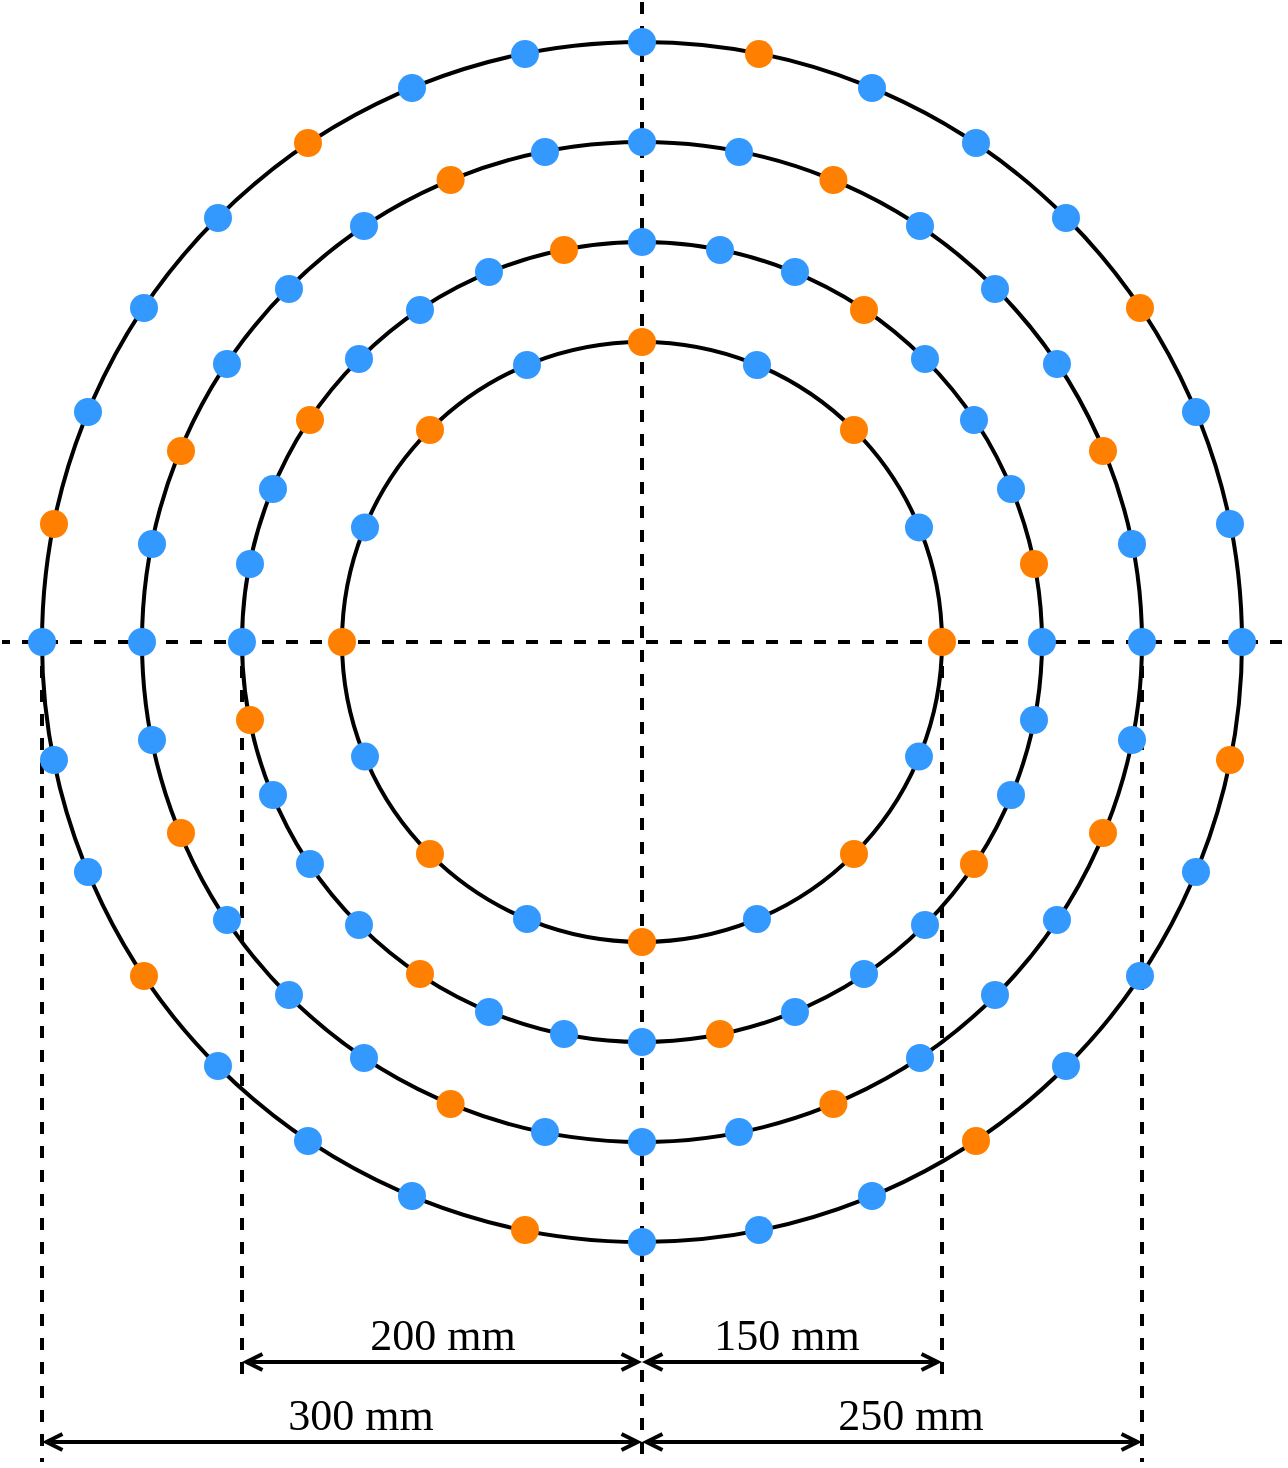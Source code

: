 <mxfile version="20.3.0" type="device"><diagram id="b05vfsMm_Xn65bhRm-nl" name="Seite-1"><mxGraphModel dx="2545" dy="2190" grid="1" gridSize="10" guides="1" tooltips="1" connect="1" arrows="1" fold="1" page="1" pageScale="1" pageWidth="827" pageHeight="1169" math="0" shadow="0"><root><mxCell id="0"/><mxCell id="1" parent="0"/><mxCell id="gY_lOn8LVznqmPZopDW3-235" value="" style="endArrow=none;html=1;rounded=0;dashed=1;strokeWidth=2;fontFamily=Times New Roman;fontSize=22;spacing=0;jumpSize=10;perimeterSpacing=3;" parent="1" edge="1"><mxGeometry width="50" height="50" relative="1" as="geometry"><mxPoint x="320" as="sourcePoint"/><mxPoint x="-320" as="targetPoint"/></mxGeometry></mxCell><mxCell id="gY_lOn8LVznqmPZopDW3-227" value="" style="endArrow=none;html=1;rounded=0;dashed=1;strokeWidth=2;" parent="1" edge="1"><mxGeometry width="50" height="50" relative="1" as="geometry"><mxPoint x="250" y="-2.274e-13" as="sourcePoint"/><mxPoint x="250" y="410" as="targetPoint"/></mxGeometry></mxCell><mxCell id="gY_lOn8LVznqmPZopDW3-231" value="" style="endArrow=none;html=1;rounded=0;dashed=1;strokeWidth=2;" parent="1" edge="1"><mxGeometry width="50" height="50" relative="1" as="geometry"><mxPoint x="-300" as="sourcePoint"/><mxPoint x="-300" y="410" as="targetPoint"/></mxGeometry></mxCell><mxCell id="gY_lOn8LVznqmPZopDW3-224" value="" style="endArrow=none;html=1;rounded=0;dashed=1;strokeWidth=2;" parent="1" edge="1"><mxGeometry width="50" height="50" relative="1" as="geometry"><mxPoint x="-200" as="sourcePoint"/><mxPoint x="-200" y="370" as="targetPoint"/></mxGeometry></mxCell><mxCell id="gY_lOn8LVznqmPZopDW3-221" value="" style="endArrow=none;html=1;rounded=0;dashed=1;strokeWidth=2;" parent="1" edge="1"><mxGeometry width="50" height="50" relative="1" as="geometry"><mxPoint x="150" y="-2.274e-13" as="sourcePoint"/><mxPoint x="150" y="370" as="targetPoint"/></mxGeometry></mxCell><mxCell id="gY_lOn8LVznqmPZopDW3-220" value="" style="endArrow=none;html=1;rounded=0;dashed=1;strokeWidth=2;" parent="1" edge="1"><mxGeometry width="50" height="50" relative="1" as="geometry"><mxPoint y="-320" as="sourcePoint"/><mxPoint y="410" as="targetPoint"/></mxGeometry></mxCell><mxCell id="gY_lOn8LVznqmPZopDW3-222" value="" style="endArrow=open;startArrow=open;html=1;rounded=0;startFill=0;endFill=0;strokeWidth=2;" parent="1" edge="1"><mxGeometry width="50" height="50" relative="1" as="geometry"><mxPoint y="360" as="sourcePoint"/><mxPoint x="150" y="360" as="targetPoint"/></mxGeometry></mxCell><mxCell id="gY_lOn8LVznqmPZopDW3-223" value="150 mm" style="text;html=1;align=center;verticalAlign=middle;resizable=0;points=[];autosize=1;strokeColor=none;fillColor=none;fontFamily=Times New Roman;fontSize=22;" parent="1" vertex="1"><mxGeometry x="22" y="327" width="100" height="40" as="geometry"/></mxCell><mxCell id="gY_lOn8LVznqmPZopDW3-225" value="" style="endArrow=open;startArrow=open;html=1;rounded=0;startFill=0;endFill=0;strokeWidth=2;" parent="1" edge="1"><mxGeometry width="50" height="50" relative="1" as="geometry"><mxPoint x="-200" y="360" as="sourcePoint"/><mxPoint x="2.274e-13" y="360" as="targetPoint"/></mxGeometry></mxCell><mxCell id="gY_lOn8LVznqmPZopDW3-226" value="200 mm" style="text;html=1;align=center;verticalAlign=middle;resizable=0;points=[];autosize=1;strokeColor=none;fillColor=none;fontFamily=Times New Roman;fontSize=22;" parent="1" vertex="1"><mxGeometry x="-150.5" y="327" width="100" height="40" as="geometry"/></mxCell><mxCell id="gY_lOn8LVznqmPZopDW3-229" value="" style="endArrow=open;startArrow=open;html=1;rounded=0;startFill=0;endFill=0;strokeWidth=2;" parent="1" edge="1"><mxGeometry width="50" height="50" relative="1" as="geometry"><mxPoint y="400" as="sourcePoint"/><mxPoint x="250" y="400" as="targetPoint"/></mxGeometry></mxCell><mxCell id="gY_lOn8LVznqmPZopDW3-230" value="250 mm" style="text;html=1;align=center;verticalAlign=middle;resizable=0;points=[];autosize=1;strokeColor=none;fillColor=none;fontFamily=Times New Roman;fontSize=22;" parent="1" vertex="1"><mxGeometry x="83.5" y="367" width="100" height="40" as="geometry"/></mxCell><mxCell id="gY_lOn8LVznqmPZopDW3-232" value="" style="endArrow=open;startArrow=open;html=1;rounded=0;startFill=0;endFill=0;strokeWidth=2;" parent="1" edge="1"><mxGeometry width="50" height="50" relative="1" as="geometry"><mxPoint x="-300" y="400" as="sourcePoint"/><mxPoint y="400" as="targetPoint"/></mxGeometry></mxCell><mxCell id="gY_lOn8LVznqmPZopDW3-233" value="300 mm" style="text;html=1;align=center;verticalAlign=middle;resizable=0;points=[];autosize=1;strokeColor=none;fillColor=none;fontFamily=Times New Roman;fontSize=22;" parent="1" vertex="1"><mxGeometry x="-191.5" y="367" width="100" height="40" as="geometry"/></mxCell><mxCell id="gY_lOn8LVznqmPZopDW3-35" value="" style="ellipse;whiteSpace=wrap;html=1;fillColor=none;strokeWidth=2;" parent="1" vertex="1"><mxGeometry x="-300" y="-300" width="600" height="600" as="geometry"/></mxCell><mxCell id="gY_lOn8LVznqmPZopDW3-34" value="" style="ellipse;whiteSpace=wrap;html=1;fillColor=none;strokeWidth=2;" parent="1" vertex="1"><mxGeometry x="-250" y="-250" width="500" height="500" as="geometry"/></mxCell><mxCell id="gY_lOn8LVznqmPZopDW3-33" value="" style="ellipse;whiteSpace=wrap;html=1;fillColor=none;strokeWidth=2;" parent="1" vertex="1"><mxGeometry x="-200" y="-200" width="400" height="400" as="geometry"/></mxCell><mxCell id="gY_lOn8LVznqmPZopDW3-32" value="" style="ellipse;whiteSpace=wrap;html=1;fillColor=none;strokeWidth=2;" parent="1" vertex="1"><mxGeometry x="-150" y="-150" width="300" height="300" as="geometry"/></mxCell><mxCell id="gY_lOn8LVznqmPZopDW3-122" value="" style="ellipse;whiteSpace=wrap;html=1;strokeColor=none;fillColor=#FF8000;direction=west;" parent="1" vertex="1"><mxGeometry x="-7" y="-157" width="14" height="14" as="geometry"/></mxCell><mxCell id="gY_lOn8LVznqmPZopDW3-123" value="" style="ellipse;whiteSpace=wrap;html=1;strokeColor=none;fillColor=#3399FF;direction=west;" parent="1" vertex="1"><mxGeometry x="-7" y="-207" width="14" height="14" as="geometry"/></mxCell><mxCell id="gY_lOn8LVznqmPZopDW3-124" value="" style="ellipse;whiteSpace=wrap;html=1;strokeColor=none;fillColor=#3399FF;direction=west;" parent="1" vertex="1"><mxGeometry x="-7" y="-257" width="14" height="14" as="geometry"/></mxCell><mxCell id="gY_lOn8LVznqmPZopDW3-125" value="" style="ellipse;whiteSpace=wrap;html=1;strokeColor=none;fillColor=#3399FF;direction=west;" parent="1" vertex="1"><mxGeometry x="-7" y="-307" width="14" height="14" as="geometry"/></mxCell><mxCell id="gY_lOn8LVznqmPZopDW3-133" value="" style="ellipse;whiteSpace=wrap;html=1;strokeColor=none;fillColor=#FF8000;fillStyle=auto;direction=west;" parent="1" vertex="1"><mxGeometry x="51.5" y="-301" width="14" height="14" as="geometry"/></mxCell><mxCell id="gY_lOn8LVznqmPZopDW3-134" value="" style="ellipse;whiteSpace=wrap;html=1;strokeColor=none;fillColor=#3399FF;fillStyle=auto;direction=west;" parent="1" vertex="1"><mxGeometry x="108" y="-284" width="14" height="14" as="geometry"/></mxCell><mxCell id="gY_lOn8LVznqmPZopDW3-135" value="" style="ellipse;whiteSpace=wrap;html=1;strokeColor=none;fillColor=#3399FF;fillStyle=auto;direction=west;" parent="1" vertex="1"><mxGeometry x="160" y="-256.5" width="14" height="14" as="geometry"/></mxCell><mxCell id="gY_lOn8LVznqmPZopDW3-136" value="" style="ellipse;whiteSpace=wrap;html=1;strokeColor=none;fillColor=#3399FF;fillStyle=auto;direction=west;" parent="1" vertex="1"><mxGeometry x="205" y="-219" width="14" height="14" as="geometry"/></mxCell><mxCell id="gY_lOn8LVznqmPZopDW3-137" value="" style="ellipse;whiteSpace=wrap;html=1;strokeColor=none;fillColor=#3399FF;fillStyle=auto;direction=west;" parent="1" vertex="1"><mxGeometry x="41.5" y="-252" width="14" height="14" as="geometry"/></mxCell><mxCell id="gY_lOn8LVznqmPZopDW3-138" value="" style="ellipse;whiteSpace=wrap;html=1;strokeColor=none;fillColor=#FF8000;fillStyle=auto;direction=west;" parent="1" vertex="1"><mxGeometry x="88.7" y="-238" width="14" height="14" as="geometry"/></mxCell><mxCell id="gY_lOn8LVznqmPZopDW3-139" value="" style="ellipse;whiteSpace=wrap;html=1;strokeColor=none;fillColor=#3399FF;fillStyle=auto;direction=west;" parent="1" vertex="1"><mxGeometry x="132" y="-215" width="14" height="14" as="geometry"/></mxCell><mxCell id="gY_lOn8LVznqmPZopDW3-140" value="" style="ellipse;whiteSpace=wrap;html=1;strokeColor=none;fillColor=#3399FF;fillStyle=auto;direction=west;" parent="1" vertex="1"><mxGeometry x="169.5" y="-183.5" width="14" height="14" as="geometry"/></mxCell><mxCell id="gY_lOn8LVznqmPZopDW3-141" value="" style="ellipse;whiteSpace=wrap;html=1;strokeColor=none;fillColor=#3399FF;fillStyle=auto;direction=west;" parent="1" vertex="1"><mxGeometry x="32" y="-203" width="14" height="14" as="geometry"/></mxCell><mxCell id="gY_lOn8LVznqmPZopDW3-142" value="" style="ellipse;whiteSpace=wrap;html=1;strokeColor=none;fillColor=#3399FF;fillStyle=auto;direction=west;" parent="1" vertex="1"><mxGeometry x="69.5" y="-192" width="14" height="14" as="geometry"/></mxCell><mxCell id="gY_lOn8LVznqmPZopDW3-143" value="" style="ellipse;whiteSpace=wrap;html=1;strokeColor=none;fillColor=#FF8000;fillStyle=auto;direction=west;" parent="1" vertex="1"><mxGeometry x="104" y="-173" width="14" height="14" as="geometry"/></mxCell><mxCell id="gY_lOn8LVznqmPZopDW3-144" value="" style="ellipse;whiteSpace=wrap;html=1;strokeColor=none;fillColor=#3399FF;fillStyle=auto;direction=west;" parent="1" vertex="1"><mxGeometry x="134.5" y="-148.5" width="14" height="14" as="geometry"/></mxCell><mxCell id="gY_lOn8LVznqmPZopDW3-145" value="" style="ellipse;whiteSpace=wrap;html=1;strokeColor=none;fillColor=#3399FF;fillStyle=auto;direction=west;" parent="1" vertex="1"><mxGeometry x="50.5" y="-145.5" width="14" height="14" as="geometry"/></mxCell><mxCell id="gY_lOn8LVznqmPZopDW3-146" value="" style="ellipse;whiteSpace=wrap;html=1;strokeColor=none;fillColor=#FF8000;fillStyle=auto;direction=west;" parent="1" vertex="1"><mxGeometry x="99" y="-113" width="14" height="14" as="geometry"/></mxCell><mxCell id="gY_lOn8LVznqmPZopDW3-153" value="" style="ellipse;whiteSpace=wrap;html=1;strokeColor=none;fillColor=#FF8000;fillStyle=auto;direction=west;" parent="1" vertex="1"><mxGeometry x="242" y="-174" width="14" height="14" as="geometry"/></mxCell><mxCell id="gY_lOn8LVznqmPZopDW3-154" value="" style="ellipse;whiteSpace=wrap;html=1;strokeColor=none;fillColor=#3399FF;fillStyle=auto;direction=west;" parent="1" vertex="1"><mxGeometry x="270" y="-122" width="14" height="14" as="geometry"/></mxCell><mxCell id="gY_lOn8LVznqmPZopDW3-155" value="" style="ellipse;whiteSpace=wrap;html=1;strokeColor=none;fillColor=#3399FF;fillStyle=auto;direction=west;" parent="1" vertex="1"><mxGeometry x="287" y="-66" width="14" height="14" as="geometry"/></mxCell><mxCell id="gY_lOn8LVznqmPZopDW3-156" value="" style="ellipse;whiteSpace=wrap;html=1;strokeColor=none;fillColor=#3399FF;fillStyle=auto;direction=west;" parent="1" vertex="1"><mxGeometry x="200.5" y="-146" width="14" height="14" as="geometry"/></mxCell><mxCell id="gY_lOn8LVznqmPZopDW3-157" value="" style="ellipse;whiteSpace=wrap;html=1;strokeColor=none;fillColor=#FF8000;fillStyle=auto;direction=west;" parent="1" vertex="1"><mxGeometry x="223.5" y="-102.5" width="14" height="14" as="geometry"/></mxCell><mxCell id="gY_lOn8LVznqmPZopDW3-158" value="" style="ellipse;whiteSpace=wrap;html=1;strokeColor=none;fillColor=#3399FF;fillStyle=auto;direction=west;" parent="1" vertex="1"><mxGeometry x="238" y="-56" width="14" height="14" as="geometry"/></mxCell><mxCell id="gY_lOn8LVznqmPZopDW3-159" value="" style="ellipse;whiteSpace=wrap;html=1;strokeColor=none;fillColor=#3399FF;fillStyle=auto;direction=west;" parent="1" vertex="1"><mxGeometry x="159" y="-118" width="14" height="14" as="geometry"/></mxCell><mxCell id="gY_lOn8LVznqmPZopDW3-160" value="" style="ellipse;whiteSpace=wrap;html=1;strokeColor=none;fillColor=#3399FF;fillStyle=auto;direction=west;" parent="1" vertex="1"><mxGeometry x="177.5" y="-83.5" width="14" height="14" as="geometry"/></mxCell><mxCell id="gY_lOn8LVznqmPZopDW3-161" value="" style="ellipse;whiteSpace=wrap;html=1;strokeColor=none;fillColor=#FF8000;fillStyle=auto;direction=west;" parent="1" vertex="1"><mxGeometry x="189" y="-46" width="14" height="14" as="geometry"/></mxCell><mxCell id="gY_lOn8LVznqmPZopDW3-162" value="" style="ellipse;whiteSpace=wrap;html=1;strokeColor=none;fillColor=#3399FF;fillStyle=auto;direction=west;" parent="1" vertex="1"><mxGeometry x="131.5" y="-64.3" width="14" height="14" as="geometry"/></mxCell><mxCell id="gY_lOn8LVznqmPZopDW3-36" value="" style="ellipse;whiteSpace=wrap;html=1;strokeColor=none;fillColor=#FF8000;direction=west;gradientColor=none;" parent="1" vertex="1"><mxGeometry x="-7" y="143" width="14" height="14" as="geometry"/></mxCell><mxCell id="gY_lOn8LVznqmPZopDW3-37" value="" style="ellipse;whiteSpace=wrap;html=1;strokeColor=none;fillColor=#3399FF;direction=west;" parent="1" vertex="1"><mxGeometry x="-7" y="193" width="14" height="14" as="geometry"/></mxCell><mxCell id="gY_lOn8LVznqmPZopDW3-38" value="" style="ellipse;whiteSpace=wrap;html=1;strokeColor=none;fillColor=#3399FF;direction=west;" parent="1" vertex="1"><mxGeometry x="-7" y="243" width="14" height="14" as="geometry"/></mxCell><mxCell id="gY_lOn8LVznqmPZopDW3-39" value="" style="ellipse;whiteSpace=wrap;html=1;strokeColor=none;fillColor=#3399FF;direction=west;" parent="1" vertex="1"><mxGeometry x="-7" y="293" width="14" height="14" as="geometry"/></mxCell><mxCell id="gY_lOn8LVznqmPZopDW3-48" value="" style="ellipse;whiteSpace=wrap;html=1;strokeColor=none;fillColor=#3399FF;fillStyle=auto;direction=west;" parent="1" vertex="1"><mxGeometry x="51.5" y="287" width="14" height="14" as="geometry"/></mxCell><mxCell id="gY_lOn8LVznqmPZopDW3-49" value="" style="ellipse;whiteSpace=wrap;html=1;strokeColor=none;fillColor=#3399FF;fillStyle=auto;direction=west;" parent="1" vertex="1"><mxGeometry x="108" y="270" width="14" height="14" as="geometry"/></mxCell><mxCell id="gY_lOn8LVznqmPZopDW3-50" value="" style="ellipse;whiteSpace=wrap;html=1;strokeColor=none;fillColor=#FF8000;fillStyle=auto;direction=west;" parent="1" vertex="1"><mxGeometry x="160" y="242.5" width="14" height="14" as="geometry"/></mxCell><mxCell id="gY_lOn8LVznqmPZopDW3-51" value="" style="ellipse;whiteSpace=wrap;html=1;strokeColor=none;fillColor=#3399FF;fillStyle=auto;direction=west;" parent="1" vertex="1"><mxGeometry x="205" y="205" width="14" height="14" as="geometry"/></mxCell><mxCell id="gY_lOn8LVznqmPZopDW3-52" value="" style="ellipse;whiteSpace=wrap;html=1;strokeColor=none;fillColor=#3399FF;fillStyle=auto;direction=west;" parent="1" vertex="1"><mxGeometry x="41.5" y="238" width="14" height="14" as="geometry"/></mxCell><mxCell id="gY_lOn8LVznqmPZopDW3-53" value="" style="ellipse;whiteSpace=wrap;html=1;strokeColor=none;fillColor=#FF8000;fillStyle=auto;direction=west;" parent="1" vertex="1"><mxGeometry x="88.7" y="224" width="14" height="14" as="geometry"/></mxCell><mxCell id="gY_lOn8LVznqmPZopDW3-54" value="" style="ellipse;whiteSpace=wrap;html=1;strokeColor=none;fillColor=#3399FF;fillStyle=auto;direction=west;" parent="1" vertex="1"><mxGeometry x="132" y="201" width="14" height="14" as="geometry"/></mxCell><mxCell id="gY_lOn8LVznqmPZopDW3-55" value="" style="ellipse;whiteSpace=wrap;html=1;strokeColor=none;fillColor=#3399FF;fillStyle=auto;direction=west;" parent="1" vertex="1"><mxGeometry x="169.5" y="169.5" width="14" height="14" as="geometry"/></mxCell><mxCell id="gY_lOn8LVznqmPZopDW3-56" value="" style="ellipse;whiteSpace=wrap;html=1;strokeColor=none;fillColor=#FF8000;fillStyle=auto;direction=west;" parent="1" vertex="1"><mxGeometry x="32" y="189" width="14" height="14" as="geometry"/></mxCell><mxCell id="gY_lOn8LVznqmPZopDW3-57" value="" style="ellipse;whiteSpace=wrap;html=1;strokeColor=none;fillColor=#3399FF;fillStyle=auto;direction=west;" parent="1" vertex="1"><mxGeometry x="69.5" y="178" width="14" height="14" as="geometry"/></mxCell><mxCell id="gY_lOn8LVznqmPZopDW3-58" value="" style="ellipse;whiteSpace=wrap;html=1;strokeColor=none;fillColor=#3399FF;fillStyle=auto;direction=west;" parent="1" vertex="1"><mxGeometry x="104" y="159" width="14" height="14" as="geometry"/></mxCell><mxCell id="gY_lOn8LVznqmPZopDW3-59" value="" style="ellipse;whiteSpace=wrap;html=1;strokeColor=none;fillColor=#3399FF;fillStyle=auto;direction=west;" parent="1" vertex="1"><mxGeometry x="134.5" y="134.5" width="14" height="14" as="geometry"/></mxCell><mxCell id="gY_lOn8LVznqmPZopDW3-60" value="" style="ellipse;whiteSpace=wrap;html=1;strokeColor=none;fillColor=#3399FF;fillStyle=auto;direction=west;" parent="1" vertex="1"><mxGeometry x="50.5" y="131.5" width="14" height="14" as="geometry"/></mxCell><mxCell id="gY_lOn8LVznqmPZopDW3-61" value="" style="ellipse;whiteSpace=wrap;html=1;strokeColor=none;fillColor=#FF8000;fillStyle=auto;direction=west;" parent="1" vertex="1"><mxGeometry x="99" y="99" width="14" height="14" as="geometry"/></mxCell><mxCell id="gY_lOn8LVznqmPZopDW3-68" value="" style="ellipse;whiteSpace=wrap;html=1;strokeColor=none;fillColor=#3399FF;fillStyle=auto;direction=west;" parent="1" vertex="1"><mxGeometry x="242" y="160" width="14" height="14" as="geometry"/></mxCell><mxCell id="gY_lOn8LVznqmPZopDW3-69" value="" style="ellipse;whiteSpace=wrap;html=1;strokeColor=none;fillColor=#3399FF;fillStyle=auto;direction=west;" parent="1" vertex="1"><mxGeometry x="270" y="108" width="14" height="14" as="geometry"/></mxCell><mxCell id="gY_lOn8LVznqmPZopDW3-70" value="" style="ellipse;whiteSpace=wrap;html=1;strokeColor=none;fillColor=#FF8000;fillStyle=auto;direction=west;" parent="1" vertex="1"><mxGeometry x="287" y="52" width="14" height="14" as="geometry"/></mxCell><mxCell id="gY_lOn8LVznqmPZopDW3-71" value="" style="ellipse;whiteSpace=wrap;html=1;strokeColor=none;fillColor=#3399FF;fillStyle=auto;direction=west;" parent="1" vertex="1"><mxGeometry x="200.5" y="132" width="14" height="14" as="geometry"/></mxCell><mxCell id="gY_lOn8LVznqmPZopDW3-72" value="" style="ellipse;whiteSpace=wrap;html=1;strokeColor=none;fillColor=#FF8000;fillStyle=auto;direction=west;" parent="1" vertex="1"><mxGeometry x="223.5" y="88.5" width="14" height="14" as="geometry"/></mxCell><mxCell id="gY_lOn8LVznqmPZopDW3-73" value="" style="ellipse;whiteSpace=wrap;html=1;strokeColor=none;fillColor=#3399FF;fillStyle=auto;direction=west;" parent="1" vertex="1"><mxGeometry x="238" y="42" width="14" height="14" as="geometry"/></mxCell><mxCell id="gY_lOn8LVznqmPZopDW3-74" value="" style="ellipse;whiteSpace=wrap;html=1;strokeColor=none;fillColor=#FF8000;fillStyle=auto;direction=west;" parent="1" vertex="1"><mxGeometry x="159" y="104" width="14" height="14" as="geometry"/></mxCell><mxCell id="gY_lOn8LVznqmPZopDW3-75" value="" style="ellipse;whiteSpace=wrap;html=1;strokeColor=none;fillColor=#3399FF;fillStyle=auto;direction=west;" parent="1" vertex="1"><mxGeometry x="177.5" y="69.5" width="14" height="14" as="geometry"/></mxCell><mxCell id="gY_lOn8LVznqmPZopDW3-76" value="" style="ellipse;whiteSpace=wrap;html=1;strokeColor=none;fillColor=#3399FF;fillStyle=auto;direction=west;" parent="1" vertex="1"><mxGeometry x="189" y="32" width="14" height="14" as="geometry"/></mxCell><mxCell id="gY_lOn8LVznqmPZopDW3-77" value="" style="ellipse;whiteSpace=wrap;html=1;strokeColor=none;fillColor=#3399FF;fillStyle=auto;direction=west;" parent="1" vertex="1"><mxGeometry x="131.5" y="50.3" width="14" height="14" as="geometry"/></mxCell><mxCell id="gY_lOn8LVznqmPZopDW3-163" value="" style="ellipse;whiteSpace=wrap;html=1;strokeColor=none;fillColor=#FF8000;fillStyle=auto;direction=west;" parent="1" vertex="1"><mxGeometry x="143" y="-7" width="14" height="14" as="geometry"/></mxCell><mxCell id="gY_lOn8LVznqmPZopDW3-164" value="" style="ellipse;whiteSpace=wrap;html=1;strokeColor=none;fillColor=#3399FF;fillStyle=auto;direction=west;" parent="1" vertex="1"><mxGeometry x="193" y="-7" width="14" height="14" as="geometry"/></mxCell><mxCell id="gY_lOn8LVznqmPZopDW3-165" value="" style="ellipse;whiteSpace=wrap;html=1;strokeColor=none;fillColor=#3399FF;fillStyle=auto;direction=west;" parent="1" vertex="1"><mxGeometry x="243" y="-7" width="14" height="14" as="geometry"/></mxCell><mxCell id="gY_lOn8LVznqmPZopDW3-166" value="" style="ellipse;whiteSpace=wrap;html=1;strokeColor=none;fillColor=#3399FF;fillStyle=auto;direction=west;" parent="1" vertex="1"><mxGeometry x="293" y="-7" width="14" height="14" as="geometry"/></mxCell><mxCell id="gY_lOn8LVznqmPZopDW3-167" value="" style="ellipse;whiteSpace=wrap;html=1;strokeColor=none;fillColor=#3399FF;fillStyle=auto;direction=west;flipH=1;" parent="1" vertex="1"><mxGeometry x="-65.5" y="-301" width="14" height="14" as="geometry"/></mxCell><mxCell id="gY_lOn8LVznqmPZopDW3-168" value="" style="ellipse;whiteSpace=wrap;html=1;strokeColor=none;fillColor=#3399FF;fillStyle=auto;direction=west;flipH=1;" parent="1" vertex="1"><mxGeometry x="-122" y="-284" width="14" height="14" as="geometry"/></mxCell><mxCell id="gY_lOn8LVznqmPZopDW3-169" value="" style="ellipse;whiteSpace=wrap;html=1;strokeColor=none;fillColor=#FF8000;fillStyle=auto;direction=west;flipH=1;" parent="1" vertex="1"><mxGeometry x="-174" y="-256.5" width="14" height="14" as="geometry"/></mxCell><mxCell id="gY_lOn8LVznqmPZopDW3-170" value="" style="ellipse;whiteSpace=wrap;html=1;strokeColor=none;fillColor=#3399FF;fillStyle=auto;direction=west;flipH=1;" parent="1" vertex="1"><mxGeometry x="-219" y="-219" width="14" height="14" as="geometry"/></mxCell><mxCell id="gY_lOn8LVznqmPZopDW3-171" value="" style="ellipse;whiteSpace=wrap;html=1;strokeColor=none;fillColor=#3399FF;fillStyle=auto;direction=west;flipH=1;" parent="1" vertex="1"><mxGeometry x="-55.5" y="-252" width="14" height="14" as="geometry"/></mxCell><mxCell id="gY_lOn8LVznqmPZopDW3-172" value="" style="ellipse;whiteSpace=wrap;html=1;strokeColor=none;fillColor=#FF8000;fillStyle=auto;direction=west;flipH=1;" parent="1" vertex="1"><mxGeometry x="-102.7" y="-238" width="14" height="14" as="geometry"/></mxCell><mxCell id="gY_lOn8LVznqmPZopDW3-173" value="" style="ellipse;whiteSpace=wrap;html=1;strokeColor=none;fillColor=#3399FF;fillStyle=auto;direction=west;flipH=1;" parent="1" vertex="1"><mxGeometry x="-146" y="-215" width="14" height="14" as="geometry"/></mxCell><mxCell id="gY_lOn8LVznqmPZopDW3-174" value="" style="ellipse;whiteSpace=wrap;html=1;strokeColor=none;fillColor=#3399FF;fillStyle=auto;direction=west;flipH=1;" parent="1" vertex="1"><mxGeometry x="-183.5" y="-183.5" width="14" height="14" as="geometry"/></mxCell><mxCell id="gY_lOn8LVznqmPZopDW3-175" value="" style="ellipse;whiteSpace=wrap;html=1;strokeColor=none;fillColor=#FF8000;fillStyle=auto;direction=west;flipH=1;" parent="1" vertex="1"><mxGeometry x="-46" y="-203" width="14" height="14" as="geometry"/></mxCell><mxCell id="gY_lOn8LVznqmPZopDW3-176" value="" style="ellipse;whiteSpace=wrap;html=1;strokeColor=none;fillColor=#3399FF;fillStyle=auto;direction=west;flipH=1;" parent="1" vertex="1"><mxGeometry x="-83.5" y="-192" width="14" height="14" as="geometry"/></mxCell><mxCell id="gY_lOn8LVznqmPZopDW3-177" value="" style="ellipse;whiteSpace=wrap;html=1;strokeColor=none;fillColor=#3399FF;fillStyle=auto;direction=west;flipH=1;" parent="1" vertex="1"><mxGeometry x="-118" y="-173" width="14" height="14" as="geometry"/></mxCell><mxCell id="gY_lOn8LVznqmPZopDW3-178" value="" style="ellipse;whiteSpace=wrap;html=1;strokeColor=none;fillColor=#3399FF;fillStyle=auto;direction=west;flipH=1;" parent="1" vertex="1"><mxGeometry x="-148.5" y="-148.5" width="14" height="14" as="geometry"/></mxCell><mxCell id="gY_lOn8LVznqmPZopDW3-179" value="" style="ellipse;whiteSpace=wrap;html=1;strokeColor=none;fillColor=#3399FF;fillStyle=auto;direction=west;flipH=1;" parent="1" vertex="1"><mxGeometry x="-64.5" y="-145.5" width="14" height="14" as="geometry"/></mxCell><mxCell id="gY_lOn8LVznqmPZopDW3-180" value="" style="ellipse;whiteSpace=wrap;html=1;strokeColor=none;fillColor=#FF8000;fillStyle=auto;direction=west;flipH=1;" parent="1" vertex="1"><mxGeometry x="-113" y="-113" width="14" height="14" as="geometry"/></mxCell><mxCell id="gY_lOn8LVznqmPZopDW3-181" value="" style="ellipse;whiteSpace=wrap;html=1;strokeColor=none;fillColor=#3399FF;fillStyle=auto;direction=west;flipH=1;" parent="1" vertex="1"><mxGeometry x="-256" y="-174" width="14" height="14" as="geometry"/></mxCell><mxCell id="gY_lOn8LVznqmPZopDW3-182" value="" style="ellipse;whiteSpace=wrap;html=1;strokeColor=none;fillColor=#3399FF;fillStyle=auto;direction=west;flipH=1;" parent="1" vertex="1"><mxGeometry x="-284" y="-122" width="14" height="14" as="geometry"/></mxCell><mxCell id="gY_lOn8LVznqmPZopDW3-183" value="" style="ellipse;whiteSpace=wrap;html=1;strokeColor=none;fillColor=#FF8000;fillStyle=auto;direction=west;flipH=1;" parent="1" vertex="1"><mxGeometry x="-301" y="-66" width="14" height="14" as="geometry"/></mxCell><mxCell id="gY_lOn8LVznqmPZopDW3-184" value="" style="ellipse;whiteSpace=wrap;html=1;strokeColor=none;fillColor=#3399FF;fillStyle=auto;direction=west;flipH=1;" parent="1" vertex="1"><mxGeometry x="-214.5" y="-146" width="14" height="14" as="geometry"/></mxCell><mxCell id="gY_lOn8LVznqmPZopDW3-185" value="" style="ellipse;whiteSpace=wrap;html=1;strokeColor=none;fillColor=#FF8000;fillStyle=auto;direction=west;flipH=1;" parent="1" vertex="1"><mxGeometry x="-237.5" y="-102.5" width="14" height="14" as="geometry"/></mxCell><mxCell id="gY_lOn8LVznqmPZopDW3-186" value="" style="ellipse;whiteSpace=wrap;html=1;strokeColor=none;fillColor=#3399FF;fillStyle=auto;direction=west;flipH=1;" parent="1" vertex="1"><mxGeometry x="-252" y="-56" width="14" height="14" as="geometry"/></mxCell><mxCell id="gY_lOn8LVznqmPZopDW3-187" value="" style="ellipse;whiteSpace=wrap;html=1;strokeColor=none;fillColor=#FF8000;fillStyle=auto;direction=west;flipH=1;" parent="1" vertex="1"><mxGeometry x="-173" y="-118" width="14" height="14" as="geometry"/></mxCell><mxCell id="gY_lOn8LVznqmPZopDW3-188" value="" style="ellipse;whiteSpace=wrap;html=1;strokeColor=none;fillColor=#3399FF;fillStyle=auto;direction=west;flipH=1;" parent="1" vertex="1"><mxGeometry x="-191.5" y="-83.5" width="14" height="14" as="geometry"/></mxCell><mxCell id="gY_lOn8LVznqmPZopDW3-189" value="" style="ellipse;whiteSpace=wrap;html=1;strokeColor=none;fillColor=#3399FF;fillStyle=auto;direction=west;flipH=1;" parent="1" vertex="1"><mxGeometry x="-203" y="-46" width="14" height="14" as="geometry"/></mxCell><mxCell id="gY_lOn8LVznqmPZopDW3-190" value="" style="ellipse;whiteSpace=wrap;html=1;strokeColor=none;fillColor=#3399FF;fillStyle=auto;direction=west;flipH=1;" parent="1" vertex="1"><mxGeometry x="-145.5" y="-64.3" width="14" height="14" as="geometry"/></mxCell><mxCell id="gY_lOn8LVznqmPZopDW3-191" value="" style="ellipse;whiteSpace=wrap;html=1;strokeColor=none;fillColor=#FF8000;fillStyle=auto;direction=west;flipH=1;" parent="1" vertex="1"><mxGeometry x="-65.5" y="287" width="14" height="14" as="geometry"/></mxCell><mxCell id="gY_lOn8LVznqmPZopDW3-192" value="" style="ellipse;whiteSpace=wrap;html=1;strokeColor=none;fillColor=#3399FF;fillStyle=auto;direction=west;flipH=1;" parent="1" vertex="1"><mxGeometry x="-122" y="270" width="14" height="14" as="geometry"/></mxCell><mxCell id="gY_lOn8LVznqmPZopDW3-193" value="" style="ellipse;whiteSpace=wrap;html=1;strokeColor=none;fillColor=#3399FF;fillStyle=auto;direction=west;flipH=1;" parent="1" vertex="1"><mxGeometry x="-174" y="242.5" width="14" height="14" as="geometry"/></mxCell><mxCell id="gY_lOn8LVznqmPZopDW3-194" value="" style="ellipse;whiteSpace=wrap;html=1;strokeColor=none;fillColor=#3399FF;fillStyle=auto;direction=west;flipH=1;" parent="1" vertex="1"><mxGeometry x="-219" y="205" width="14" height="14" as="geometry"/></mxCell><mxCell id="gY_lOn8LVznqmPZopDW3-195" value="" style="ellipse;whiteSpace=wrap;html=1;strokeColor=none;fillColor=#3399FF;fillStyle=auto;direction=west;flipH=1;" parent="1" vertex="1"><mxGeometry x="-55.5" y="238" width="14" height="14" as="geometry"/></mxCell><mxCell id="gY_lOn8LVznqmPZopDW3-196" value="" style="ellipse;whiteSpace=wrap;html=1;strokeColor=none;fillColor=#FF8000;fillStyle=auto;direction=west;flipH=1;" parent="1" vertex="1"><mxGeometry x="-102.7" y="224" width="14" height="14" as="geometry"/></mxCell><mxCell id="gY_lOn8LVznqmPZopDW3-197" value="" style="ellipse;whiteSpace=wrap;html=1;strokeColor=none;fillColor=#3399FF;fillStyle=auto;direction=west;flipH=1;" parent="1" vertex="1"><mxGeometry x="-146" y="201" width="14" height="14" as="geometry"/></mxCell><mxCell id="gY_lOn8LVznqmPZopDW3-198" value="" style="ellipse;whiteSpace=wrap;html=1;strokeColor=none;fillColor=#3399FF;fillStyle=auto;direction=west;flipH=1;" parent="1" vertex="1"><mxGeometry x="-183.5" y="169.5" width="14" height="14" as="geometry"/></mxCell><mxCell id="gY_lOn8LVznqmPZopDW3-199" value="" style="ellipse;whiteSpace=wrap;html=1;strokeColor=none;fillColor=#3399FF;fillStyle=auto;direction=west;flipH=1;" parent="1" vertex="1"><mxGeometry x="-46" y="189" width="14" height="14" as="geometry"/></mxCell><mxCell id="gY_lOn8LVznqmPZopDW3-200" value="" style="ellipse;whiteSpace=wrap;html=1;strokeColor=none;fillColor=#3399FF;fillStyle=auto;direction=west;flipH=1;" parent="1" vertex="1"><mxGeometry x="-83.5" y="178" width="14" height="14" as="geometry"/></mxCell><mxCell id="gY_lOn8LVznqmPZopDW3-201" value="" style="ellipse;whiteSpace=wrap;html=1;strokeColor=none;fillColor=#FF8000;fillStyle=auto;direction=west;flipH=1;" parent="1" vertex="1"><mxGeometry x="-118" y="159" width="14" height="14" as="geometry"/></mxCell><mxCell id="gY_lOn8LVznqmPZopDW3-202" value="" style="ellipse;whiteSpace=wrap;html=1;strokeColor=none;fillColor=#3399FF;fillStyle=auto;direction=west;flipH=1;" parent="1" vertex="1"><mxGeometry x="-148.5" y="134.5" width="14" height="14" as="geometry"/></mxCell><mxCell id="gY_lOn8LVznqmPZopDW3-203" value="" style="ellipse;whiteSpace=wrap;html=1;strokeColor=none;fillColor=#3399FF;fillStyle=auto;direction=west;flipH=1;" parent="1" vertex="1"><mxGeometry x="-64.5" y="131.5" width="14" height="14" as="geometry"/></mxCell><mxCell id="gY_lOn8LVznqmPZopDW3-204" value="" style="ellipse;whiteSpace=wrap;html=1;strokeColor=none;fillColor=#FF8000;fillStyle=auto;direction=west;flipH=1;" parent="1" vertex="1"><mxGeometry x="-113" y="99" width="14" height="14" as="geometry"/></mxCell><mxCell id="gY_lOn8LVznqmPZopDW3-205" value="" style="ellipse;whiteSpace=wrap;html=1;strokeColor=none;fillColor=#FF8000;fillStyle=auto;direction=west;flipH=1;" parent="1" vertex="1"><mxGeometry x="-256" y="160" width="14" height="14" as="geometry"/></mxCell><mxCell id="gY_lOn8LVznqmPZopDW3-206" value="" style="ellipse;whiteSpace=wrap;html=1;strokeColor=none;fillColor=#3399FF;fillStyle=auto;direction=west;flipH=1;" parent="1" vertex="1"><mxGeometry x="-284" y="108" width="14" height="14" as="geometry"/></mxCell><mxCell id="gY_lOn8LVznqmPZopDW3-207" value="" style="ellipse;whiteSpace=wrap;html=1;strokeColor=none;fillColor=#3399FF;fillStyle=auto;direction=west;flipH=1;" parent="1" vertex="1"><mxGeometry x="-301" y="52" width="14" height="14" as="geometry"/></mxCell><mxCell id="gY_lOn8LVznqmPZopDW3-208" value="" style="ellipse;whiteSpace=wrap;html=1;strokeColor=none;fillColor=#3399FF;fillStyle=auto;direction=west;flipH=1;" parent="1" vertex="1"><mxGeometry x="-214.5" y="132" width="14" height="14" as="geometry"/></mxCell><mxCell id="gY_lOn8LVznqmPZopDW3-209" value="" style="ellipse;whiteSpace=wrap;html=1;strokeColor=none;fillColor=#FF8000;fillStyle=auto;direction=west;flipH=1;" parent="1" vertex="1"><mxGeometry x="-237.5" y="88.5" width="14" height="14" as="geometry"/></mxCell><mxCell id="gY_lOn8LVznqmPZopDW3-210" value="" style="ellipse;whiteSpace=wrap;html=1;strokeColor=none;fillColor=#3399FF;fillStyle=auto;direction=west;flipH=1;" parent="1" vertex="1"><mxGeometry x="-252" y="42" width="14" height="14" as="geometry"/></mxCell><mxCell id="gY_lOn8LVznqmPZopDW3-211" value="" style="ellipse;whiteSpace=wrap;html=1;strokeColor=none;fillColor=#3399FF;fillStyle=auto;direction=west;flipH=1;" parent="1" vertex="1"><mxGeometry x="-173" y="104" width="14" height="14" as="geometry"/></mxCell><mxCell id="gY_lOn8LVznqmPZopDW3-212" value="" style="ellipse;whiteSpace=wrap;html=1;strokeColor=none;fillColor=#3399FF;fillStyle=auto;direction=west;flipH=1;" parent="1" vertex="1"><mxGeometry x="-191.5" y="69.5" width="14" height="14" as="geometry"/></mxCell><mxCell id="gY_lOn8LVznqmPZopDW3-213" value="" style="ellipse;whiteSpace=wrap;html=1;strokeColor=none;fillColor=#FF8000;fillStyle=auto;direction=west;flipH=1;" parent="1" vertex="1"><mxGeometry x="-203" y="32" width="14" height="14" as="geometry"/></mxCell><mxCell id="gY_lOn8LVznqmPZopDW3-214" value="" style="ellipse;whiteSpace=wrap;html=1;strokeColor=none;fillColor=#3399FF;fillStyle=auto;direction=west;flipH=1;" parent="1" vertex="1"><mxGeometry x="-145.5" y="50.3" width="14" height="14" as="geometry"/></mxCell><mxCell id="gY_lOn8LVznqmPZopDW3-215" value="" style="ellipse;whiteSpace=wrap;html=1;strokeColor=none;fillColor=#FF8000;fillStyle=auto;direction=west;flipH=1;" parent="1" vertex="1"><mxGeometry x="-157" y="-7" width="14" height="14" as="geometry"/></mxCell><mxCell id="gY_lOn8LVznqmPZopDW3-216" value="" style="ellipse;whiteSpace=wrap;html=1;strokeColor=none;fillColor=#3399FF;fillStyle=auto;direction=west;flipH=1;" parent="1" vertex="1"><mxGeometry x="-207" y="-7" width="14" height="14" as="geometry"/></mxCell><mxCell id="gY_lOn8LVznqmPZopDW3-217" value="" style="ellipse;whiteSpace=wrap;html=1;strokeColor=none;fillColor=#3399FF;fillStyle=auto;direction=west;flipH=1;" parent="1" vertex="1"><mxGeometry x="-257" y="-7" width="14" height="14" as="geometry"/></mxCell><mxCell id="gY_lOn8LVznqmPZopDW3-218" value="" style="ellipse;whiteSpace=wrap;html=1;strokeColor=none;fillColor=#3399FF;fillStyle=auto;direction=west;flipH=1;" parent="1" vertex="1"><mxGeometry x="-307" y="-7" width="14" height="14" as="geometry"/></mxCell></root></mxGraphModel></diagram></mxfile>